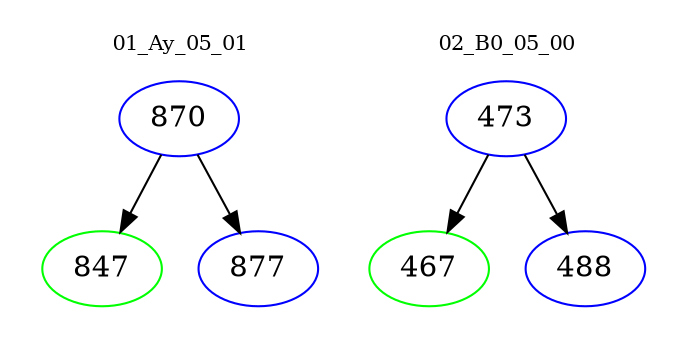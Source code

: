 digraph{
subgraph cluster_0 {
color = white
label = "01_Ay_05_01";
fontsize=10;
T0_870 [label="870", color="blue"]
T0_870 -> T0_847 [color="black"]
T0_847 [label="847", color="green"]
T0_870 -> T0_877 [color="black"]
T0_877 [label="877", color="blue"]
}
subgraph cluster_1 {
color = white
label = "02_B0_05_00";
fontsize=10;
T1_473 [label="473", color="blue"]
T1_473 -> T1_467 [color="black"]
T1_467 [label="467", color="green"]
T1_473 -> T1_488 [color="black"]
T1_488 [label="488", color="blue"]
}
}
